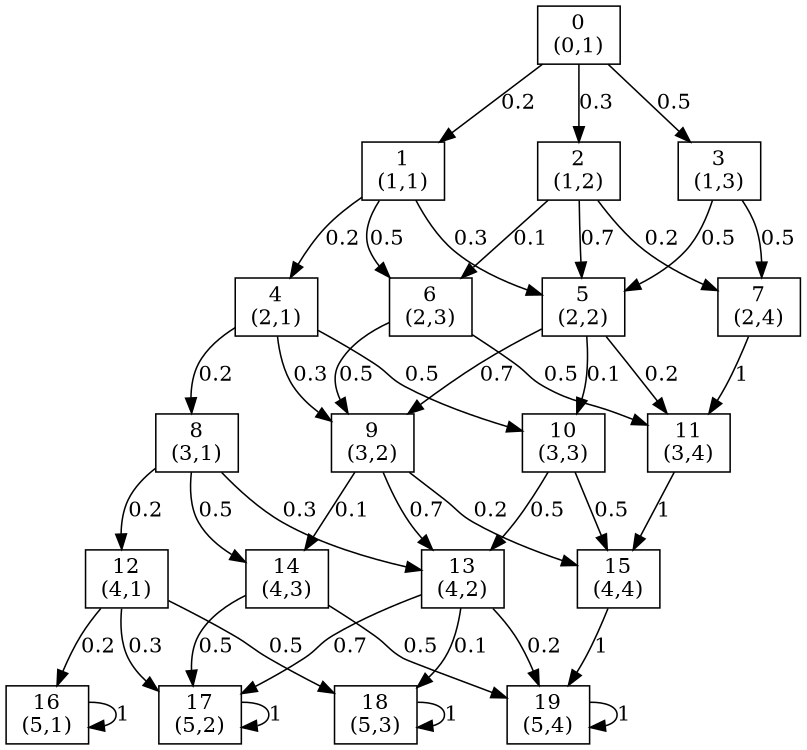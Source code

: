 digraph P {
size="8,5"
node [shape=box];
0 -> 1 [ label="0.2" ];
0 -> 2 [ label="0.3" ];
0 -> 3 [ label="0.5" ];
1 -> 4 [ label="0.2" ];
1 -> 5 [ label="0.3" ];
1 -> 6 [ label="0.5" ];
2 -> 5 [ label="0.7" ];
2 -> 6 [ label="0.1" ];
2 -> 7 [ label="0.2" ];
3 -> 5 [ label="0.5" ];
3 -> 7 [ label="0.5" ];
4 -> 8 [ label="0.2" ];
4 -> 9 [ label="0.3" ];
4 -> 10 [ label="0.5" ];
5 -> 9 [ label="0.7" ];
5 -> 10 [ label="0.1" ];
5 -> 11 [ label="0.2" ];
6 -> 9 [ label="0.5" ];
6 -> 11 [ label="0.5" ];
7 -> 11 [ label="1" ];
8 -> 12 [ label="0.2" ];
8 -> 13 [ label="0.3" ];
8 -> 14 [ label="0.5" ];
9 -> 13 [ label="0.7" ];
9 -> 14 [ label="0.1" ];
9 -> 15 [ label="0.2" ];
10 -> 13 [ label="0.5" ];
10 -> 15 [ label="0.5" ];
11 -> 15 [ label="1" ];
12 -> 16 [ label="0.2" ];
12 -> 17 [ label="0.3" ];
12 -> 18 [ label="0.5" ];
13 -> 17 [ label="0.7" ];
13 -> 18 [ label="0.1" ];
13 -> 19 [ label="0.2" ];
14 -> 17 [ label="0.5" ];
14 -> 19 [ label="0.5" ];
15 -> 19 [ label="1" ];
16 -> 16 [ label="1" ];
17 -> 17 [ label="1" ];
18 -> 18 [ label="1" ];
19 -> 19 [ label="1" ];
0 [label="0\n(0,1)"];
1 [label="1\n(1,1)"];
2 [label="2\n(1,2)"];
3 [label="3\n(1,3)"];
4 [label="4\n(2,1)"];
5 [label="5\n(2,2)"];
6 [label="6\n(2,3)"];
7 [label="7\n(2,4)"];
8 [label="8\n(3,1)"];
9 [label="9\n(3,2)"];
10 [label="10\n(3,3)"];
11 [label="11\n(3,4)"];
12 [label="12\n(4,1)"];
13 [label="13\n(4,2)"];
14 [label="14\n(4,3)"];
15 [label="15\n(4,4)"];
16 [label="16\n(5,1)"];
17 [label="17\n(5,2)"];
18 [label="18\n(5,3)"];
19 [label="19\n(5,4)"];
}

